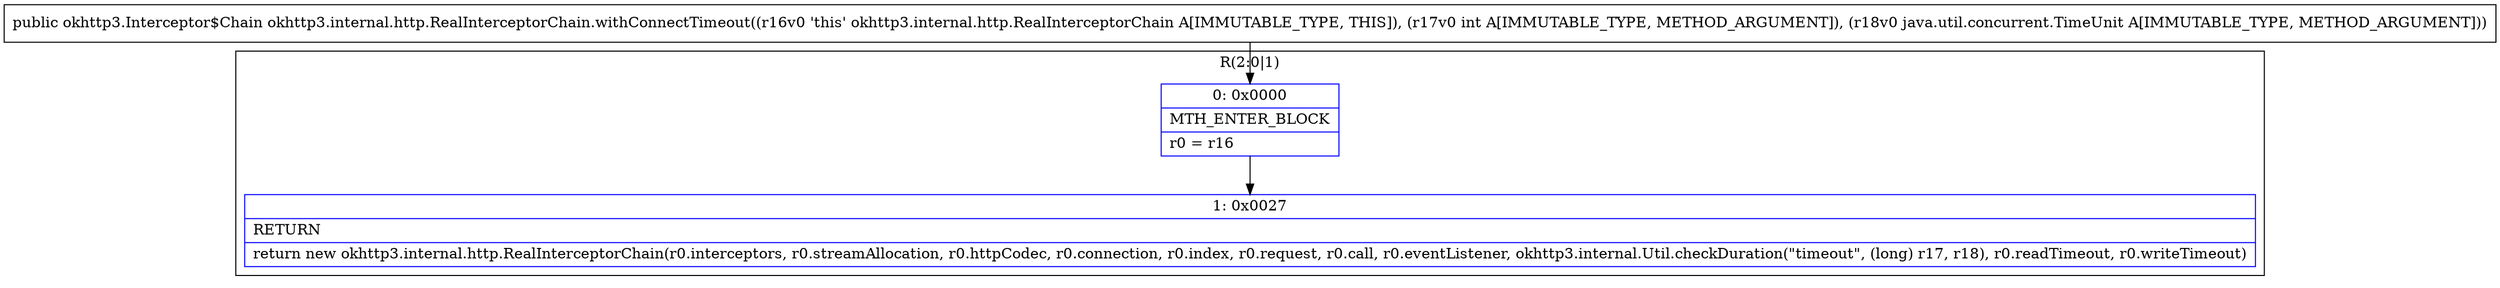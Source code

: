 digraph "CFG forokhttp3.internal.http.RealInterceptorChain.withConnectTimeout(ILjava\/util\/concurrent\/TimeUnit;)Lokhttp3\/Interceptor$Chain;" {
subgraph cluster_Region_1280845709 {
label = "R(2:0|1)";
node [shape=record,color=blue];
Node_0 [shape=record,label="{0\:\ 0x0000|MTH_ENTER_BLOCK\l|r0 = r16\l}"];
Node_1 [shape=record,label="{1\:\ 0x0027|RETURN\l|return new okhttp3.internal.http.RealInterceptorChain(r0.interceptors, r0.streamAllocation, r0.httpCodec, r0.connection, r0.index, r0.request, r0.call, r0.eventListener, okhttp3.internal.Util.checkDuration(\"timeout\", (long) r17, r18), r0.readTimeout, r0.writeTimeout)\l}"];
}
MethodNode[shape=record,label="{public okhttp3.Interceptor$Chain okhttp3.internal.http.RealInterceptorChain.withConnectTimeout((r16v0 'this' okhttp3.internal.http.RealInterceptorChain A[IMMUTABLE_TYPE, THIS]), (r17v0 int A[IMMUTABLE_TYPE, METHOD_ARGUMENT]), (r18v0 java.util.concurrent.TimeUnit A[IMMUTABLE_TYPE, METHOD_ARGUMENT])) }"];
MethodNode -> Node_0;
Node_0 -> Node_1;
}

